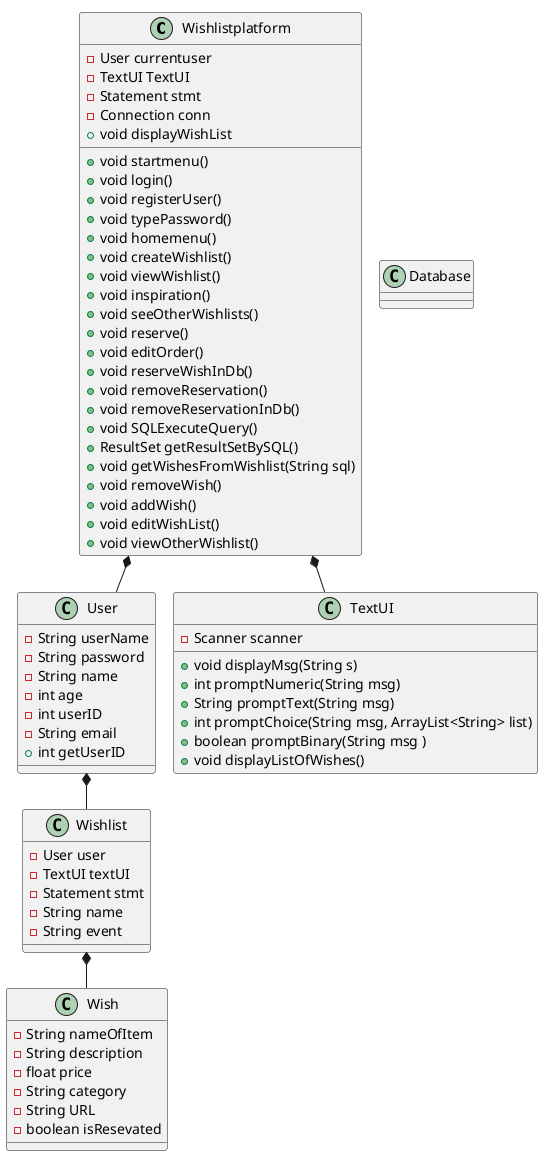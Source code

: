 @startuml
'https://plantuml.com/class-diagram
!pragma layout smetana

class Wishlistplatform {
- User currentuser
- TextUI TextUI
- Statement stmt
- Connection conn
+ void startmenu()
+ void login()
+ void registerUser()
+ void typePassword()
+ void homemenu()
+ void createWishlist()
+ void viewWishlist()
+ void inspiration()
+ void seeOtherWishlists()
+ void reserve()
+ void editOrder()
+ void reserveWishInDb()
+ void removeReservation()
+ void removeReservationInDb()
+ void SQLExecuteQuery()
+ ResultSet getResultSetBySQL()
+ void getWishesFromWishlist(String sql)
+ void removeWish()
+ void addWish()
+ void editWishList()
+ void viewOtherWishlist()
+ void displayWishList
}
class User{
-String userName
-String password
-String name
-int age
-int userID
-String email
+ int getUserID
}

class Wishlist{
- User user
- TextUI textUI
- Statement stmt
- String name
- String event

}
class Wish{
- String nameOfItem
- String description
- float price
- String category
- String URL
- boolean isResevated
}
class TextUI{
-Scanner scanner
+ void displayMsg(String s)
+ int promptNumeric(String msg)
+ String promptText(String msg)
+ int promptChoice(String msg, ArrayList<String> list)
+ boolean promptBinary(String msg )
+ void displayListOfWishes()
}
class Database{
}

Wishlistplatform *-- User
Wishlistplatform *-- TextUI
User *-- Wishlist
Wishlist *-- Wish




}

@enduml